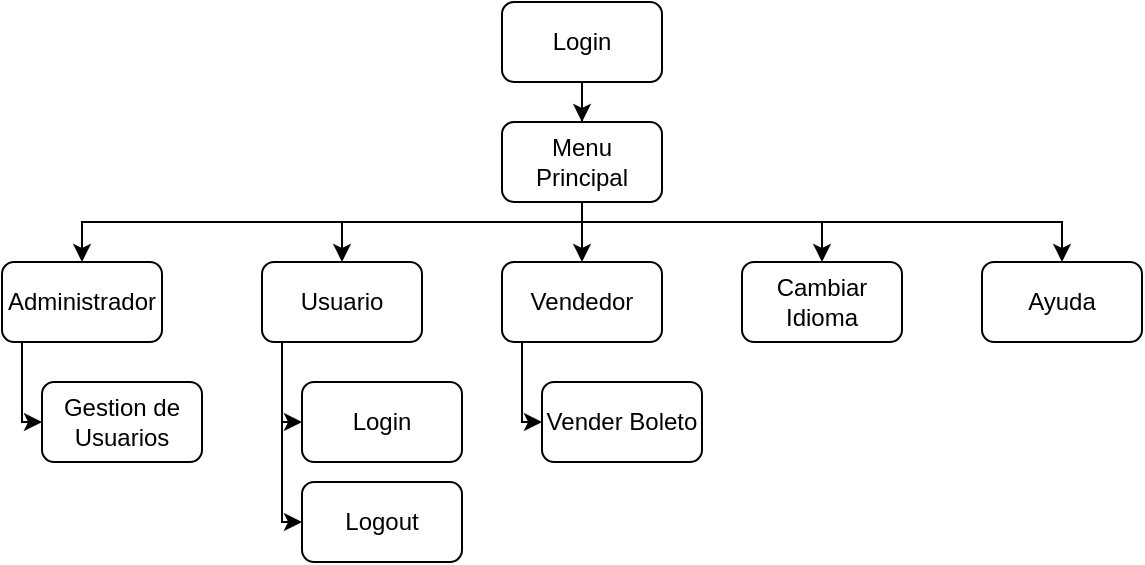 <mxfile version="27.0.5">
  <diagram name="Page-1" id="_GisUKTVgtWp524I-ZeA">
    <mxGraphModel dx="1426" dy="841" grid="1" gridSize="10" guides="1" tooltips="1" connect="1" arrows="1" fold="1" page="1" pageScale="1" pageWidth="850" pageHeight="1100" math="0" shadow="0">
      <root>
        <mxCell id="0" />
        <mxCell id="1" parent="0" />
        <mxCell id="Q2wgirWBLiol3i_C5mPv-46" style="edgeStyle=orthogonalEdgeStyle;rounded=0;orthogonalLoop=1;jettySize=auto;html=1;" parent="1" source="Q2wgirWBLiol3i_C5mPv-1" target="Q2wgirWBLiol3i_C5mPv-3" edge="1">
          <mxGeometry relative="1" as="geometry" />
        </mxCell>
        <mxCell id="Q2wgirWBLiol3i_C5mPv-1" value="Login" style="rounded=1;whiteSpace=wrap;html=1;" parent="1" vertex="1">
          <mxGeometry x="390" y="410" width="80" height="40" as="geometry" />
        </mxCell>
        <mxCell id="Q2wgirWBLiol3i_C5mPv-47" style="edgeStyle=orthogonalEdgeStyle;rounded=0;orthogonalLoop=1;jettySize=auto;html=1;" parent="1" source="Q2wgirWBLiol3i_C5mPv-3" target="Q2wgirWBLiol3i_C5mPv-9" edge="1">
          <mxGeometry relative="1" as="geometry" />
        </mxCell>
        <mxCell id="Q2wgirWBLiol3i_C5mPv-48" style="edgeStyle=orthogonalEdgeStyle;rounded=0;orthogonalLoop=1;jettySize=auto;html=1;" parent="1" source="Q2wgirWBLiol3i_C5mPv-3" target="Q2wgirWBLiol3i_C5mPv-6" edge="1">
          <mxGeometry relative="1" as="geometry">
            <Array as="points">
              <mxPoint x="430" y="520" />
              <mxPoint x="550" y="520" />
            </Array>
          </mxGeometry>
        </mxCell>
        <mxCell id="Q2wgirWBLiol3i_C5mPv-49" style="edgeStyle=orthogonalEdgeStyle;rounded=0;orthogonalLoop=1;jettySize=auto;html=1;" parent="1" source="Q2wgirWBLiol3i_C5mPv-3" target="Q2wgirWBLiol3i_C5mPv-7" edge="1">
          <mxGeometry relative="1" as="geometry">
            <Array as="points">
              <mxPoint x="430" y="520" />
              <mxPoint x="670" y="520" />
            </Array>
          </mxGeometry>
        </mxCell>
        <mxCell id="Q2wgirWBLiol3i_C5mPv-50" style="edgeStyle=orthogonalEdgeStyle;rounded=0;orthogonalLoop=1;jettySize=auto;html=1;" parent="1" source="Q2wgirWBLiol3i_C5mPv-3" target="Q2wgirWBLiol3i_C5mPv-5" edge="1">
          <mxGeometry relative="1" as="geometry">
            <Array as="points">
              <mxPoint x="430" y="520" />
              <mxPoint x="310" y="520" />
            </Array>
          </mxGeometry>
        </mxCell>
        <mxCell id="Q2wgirWBLiol3i_C5mPv-51" style="edgeStyle=orthogonalEdgeStyle;rounded=0;orthogonalLoop=1;jettySize=auto;html=1;" parent="1" source="Q2wgirWBLiol3i_C5mPv-3" target="Q2wgirWBLiol3i_C5mPv-4" edge="1">
          <mxGeometry relative="1" as="geometry">
            <Array as="points">
              <mxPoint x="430" y="520" />
              <mxPoint x="180" y="520" />
            </Array>
          </mxGeometry>
        </mxCell>
        <mxCell id="Q2wgirWBLiol3i_C5mPv-3" value="Menu Principal" style="rounded=1;whiteSpace=wrap;html=1;" parent="1" vertex="1">
          <mxGeometry x="390" y="470" width="80" height="40" as="geometry" />
        </mxCell>
        <mxCell id="Q2wgirWBLiol3i_C5mPv-27" style="edgeStyle=orthogonalEdgeStyle;rounded=0;orthogonalLoop=1;jettySize=auto;html=1;" parent="1" source="Q2wgirWBLiol3i_C5mPv-4" target="Q2wgirWBLiol3i_C5mPv-8" edge="1">
          <mxGeometry relative="1" as="geometry">
            <Array as="points">
              <mxPoint x="150" y="620" />
            </Array>
          </mxGeometry>
        </mxCell>
        <mxCell id="Q2wgirWBLiol3i_C5mPv-4" value="Administrador" style="rounded=1;whiteSpace=wrap;html=1;" parent="1" vertex="1">
          <mxGeometry x="140" y="540" width="80" height="40" as="geometry" />
        </mxCell>
        <mxCell id="Q2wgirWBLiol3i_C5mPv-34" style="edgeStyle=orthogonalEdgeStyle;rounded=0;orthogonalLoop=1;jettySize=auto;html=1;" parent="1" source="Q2wgirWBLiol3i_C5mPv-5" target="Q2wgirWBLiol3i_C5mPv-10" edge="1">
          <mxGeometry relative="1" as="geometry">
            <Array as="points">
              <mxPoint x="280" y="620" />
            </Array>
          </mxGeometry>
        </mxCell>
        <mxCell id="Q2wgirWBLiol3i_C5mPv-35" style="edgeStyle=orthogonalEdgeStyle;rounded=0;orthogonalLoop=1;jettySize=auto;html=1;" parent="1" source="Q2wgirWBLiol3i_C5mPv-5" target="Q2wgirWBLiol3i_C5mPv-11" edge="1">
          <mxGeometry relative="1" as="geometry">
            <Array as="points">
              <mxPoint x="280" y="650" />
              <mxPoint x="280" y="650" />
            </Array>
          </mxGeometry>
        </mxCell>
        <mxCell id="Q2wgirWBLiol3i_C5mPv-5" value="Usuario" style="rounded=1;whiteSpace=wrap;html=1;" parent="1" vertex="1">
          <mxGeometry x="270" y="540" width="80" height="40" as="geometry" />
        </mxCell>
        <mxCell id="Q2wgirWBLiol3i_C5mPv-6" value="Cambiar Idioma" style="rounded=1;whiteSpace=wrap;html=1;" parent="1" vertex="1">
          <mxGeometry x="510" y="540" width="80" height="40" as="geometry" />
        </mxCell>
        <mxCell id="Q2wgirWBLiol3i_C5mPv-7" value="Ayuda" style="rounded=1;whiteSpace=wrap;html=1;" parent="1" vertex="1">
          <mxGeometry x="630" y="540" width="80" height="40" as="geometry" />
        </mxCell>
        <mxCell id="Q2wgirWBLiol3i_C5mPv-8" value="Gestion de Usuarios" style="rounded=1;whiteSpace=wrap;html=1;" parent="1" vertex="1">
          <mxGeometry x="160" y="600" width="80" height="40" as="geometry" />
        </mxCell>
        <mxCell id="Q2wgirWBLiol3i_C5mPv-36" style="edgeStyle=orthogonalEdgeStyle;rounded=0;orthogonalLoop=1;jettySize=auto;html=1;" parent="1" source="Q2wgirWBLiol3i_C5mPv-9" target="Q2wgirWBLiol3i_C5mPv-18" edge="1">
          <mxGeometry relative="1" as="geometry">
            <Array as="points">
              <mxPoint x="400" y="620" />
            </Array>
          </mxGeometry>
        </mxCell>
        <mxCell id="Q2wgirWBLiol3i_C5mPv-9" value="Vendedor" style="rounded=1;whiteSpace=wrap;html=1;" parent="1" vertex="1">
          <mxGeometry x="390" y="540" width="80" height="40" as="geometry" />
        </mxCell>
        <mxCell id="Q2wgirWBLiol3i_C5mPv-10" value="Login" style="rounded=1;whiteSpace=wrap;html=1;" parent="1" vertex="1">
          <mxGeometry x="290" y="600" width="80" height="40" as="geometry" />
        </mxCell>
        <mxCell id="Q2wgirWBLiol3i_C5mPv-11" value="Logout" style="rounded=1;whiteSpace=wrap;html=1;" parent="1" vertex="1">
          <mxGeometry x="290" y="650" width="80" height="40" as="geometry" />
        </mxCell>
        <mxCell id="Q2wgirWBLiol3i_C5mPv-18" value="Vender Boleto" style="rounded=1;whiteSpace=wrap;html=1;" parent="1" vertex="1">
          <mxGeometry x="410" y="600" width="80" height="40" as="geometry" />
        </mxCell>
      </root>
    </mxGraphModel>
  </diagram>
</mxfile>
